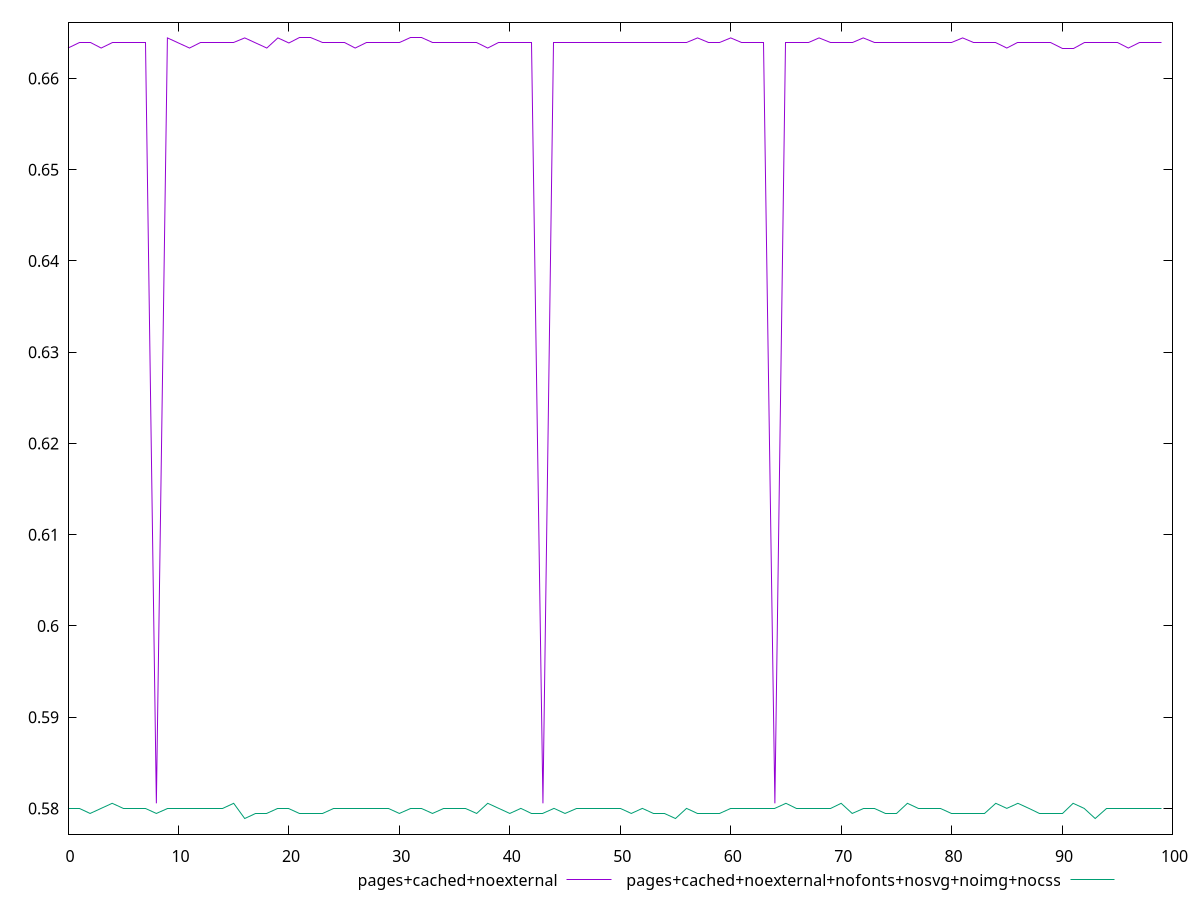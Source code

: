$_pagesCachedNoexternal <<EOF
0.6633333333333333
0.6638888888888889
0.6638888888888889
0.6633333333333333
0.6638888888888889
0.6638888888888889
0.6638888888888889
0.6638888888888889
0.5805555555555555
0.6644444444444444
0.6638888888888889
0.6633333333333333
0.6638888888888889
0.6638888888888889
0.6638888888888889
0.6638888888888889
0.6644444444444444
0.6638888888888889
0.6633333333333333
0.6644444444444444
0.6638888888888889
0.6644444444444444
0.6644444444444444
0.6638888888888889
0.6638888888888889
0.6638888888888889
0.6633333333333333
0.6638888888888889
0.6638888888888889
0.6638888888888889
0.6638888888888889
0.6644444444444444
0.6644444444444444
0.6638888888888889
0.6638888888888889
0.6638888888888889
0.6638888888888889
0.6638888888888889
0.6633333333333333
0.6638888888888889
0.6638888888888889
0.6638888888888889
0.6638888888888889
0.5805555555555555
0.6638888888888889
0.6638888888888889
0.6638888888888889
0.6638888888888889
0.6638888888888889
0.6638888888888889
0.6638888888888889
0.6638888888888889
0.6638888888888889
0.6638888888888889
0.6638888888888889
0.6638888888888889
0.6638888888888889
0.6644444444444444
0.6638888888888889
0.6638888888888889
0.6644444444444444
0.6638888888888889
0.6638888888888889
0.6638888888888889
0.5805555555555555
0.6638888888888889
0.6638888888888889
0.6638888888888889
0.6644444444444444
0.6638888888888889
0.6638888888888889
0.6638888888888889
0.6644444444444444
0.6638888888888889
0.6638888888888889
0.6638888888888889
0.6638888888888889
0.6638888888888889
0.6638888888888889
0.6638888888888889
0.6638888888888889
0.6644444444444444
0.6638888888888889
0.6638888888888889
0.6638888888888889
0.6633333333333333
0.6638888888888889
0.6638888888888889
0.6638888888888889
0.6638888888888889
0.6633333333333333
0.6633333333333333
0.6638888888888889
0.6638888888888889
0.6638888888888889
0.6638888888888889
0.6633333333333333
0.6638888888888889
0.6638888888888889
0.6638888888888889
EOF
$_pagesCachedNoexternalNofontsNosvgNoimgNocss <<EOF
0.58
0.58
0.5794444444444444
0.58
0.5805555555555555
0.58
0.58
0.58
0.5794444444444444
0.58
0.58
0.58
0.58
0.58
0.58
0.5805555555555555
0.5788888888888889
0.5794444444444444
0.5794444444444444
0.58
0.58
0.5794444444444444
0.5794444444444444
0.5794444444444444
0.58
0.58
0.58
0.58
0.58
0.58
0.5794444444444444
0.58
0.58
0.5794444444444444
0.58
0.58
0.58
0.5794444444444444
0.5805555555555555
0.58
0.5794444444444444
0.58
0.5794444444444444
0.5794444444444444
0.58
0.5794444444444444
0.58
0.58
0.58
0.58
0.58
0.5794444444444444
0.58
0.5794444444444444
0.5794444444444444
0.5788888888888889
0.58
0.5794444444444444
0.5794444444444444
0.5794444444444444
0.58
0.58
0.58
0.58
0.58
0.5805555555555555
0.58
0.58
0.58
0.58
0.5805555555555555
0.5794444444444444
0.58
0.58
0.5794444444444444
0.5794444444444444
0.5805555555555555
0.58
0.58
0.58
0.5794444444444444
0.5794444444444444
0.5794444444444444
0.5794444444444444
0.5805555555555555
0.58
0.5805555555555555
0.58
0.5794444444444444
0.5794444444444444
0.5794444444444444
0.5805555555555555
0.58
0.5788888888888889
0.58
0.58
0.58
0.58
0.58
0.58
EOF
set key outside below
set terminal pngcairo
set output "report_00005_2020-11-02T22-26-11.212Z/uses-rel-preload/uses-rel-preload_pages+cached+noexternal_pages+cached+noexternal+nofonts+nosvg+noimg+nocss.png"
set yrange [0.5771777777777778:0.6661555555555555]
plot $_pagesCachedNoexternal title "pages+cached+noexternal" with line ,$_pagesCachedNoexternalNofontsNosvgNoimgNocss title "pages+cached+noexternal+nofonts+nosvg+noimg+nocss" with line ,